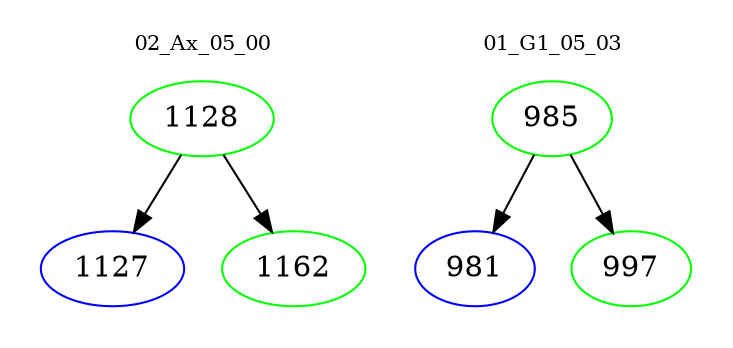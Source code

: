 digraph{
subgraph cluster_0 {
color = white
label = "02_Ax_05_00";
fontsize=10;
T0_1128 [label="1128", color="green"]
T0_1128 -> T0_1127 [color="black"]
T0_1127 [label="1127", color="blue"]
T0_1128 -> T0_1162 [color="black"]
T0_1162 [label="1162", color="green"]
}
subgraph cluster_1 {
color = white
label = "01_G1_05_03";
fontsize=10;
T1_985 [label="985", color="green"]
T1_985 -> T1_981 [color="black"]
T1_981 [label="981", color="blue"]
T1_985 -> T1_997 [color="black"]
T1_997 [label="997", color="green"]
}
}
